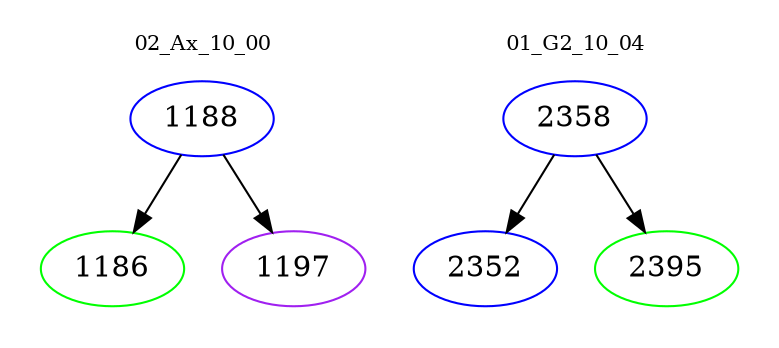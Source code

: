 digraph{
subgraph cluster_0 {
color = white
label = "02_Ax_10_00";
fontsize=10;
T0_1188 [label="1188", color="blue"]
T0_1188 -> T0_1186 [color="black"]
T0_1186 [label="1186", color="green"]
T0_1188 -> T0_1197 [color="black"]
T0_1197 [label="1197", color="purple"]
}
subgraph cluster_1 {
color = white
label = "01_G2_10_04";
fontsize=10;
T1_2358 [label="2358", color="blue"]
T1_2358 -> T1_2352 [color="black"]
T1_2352 [label="2352", color="blue"]
T1_2358 -> T1_2395 [color="black"]
T1_2395 [label="2395", color="green"]
}
}
